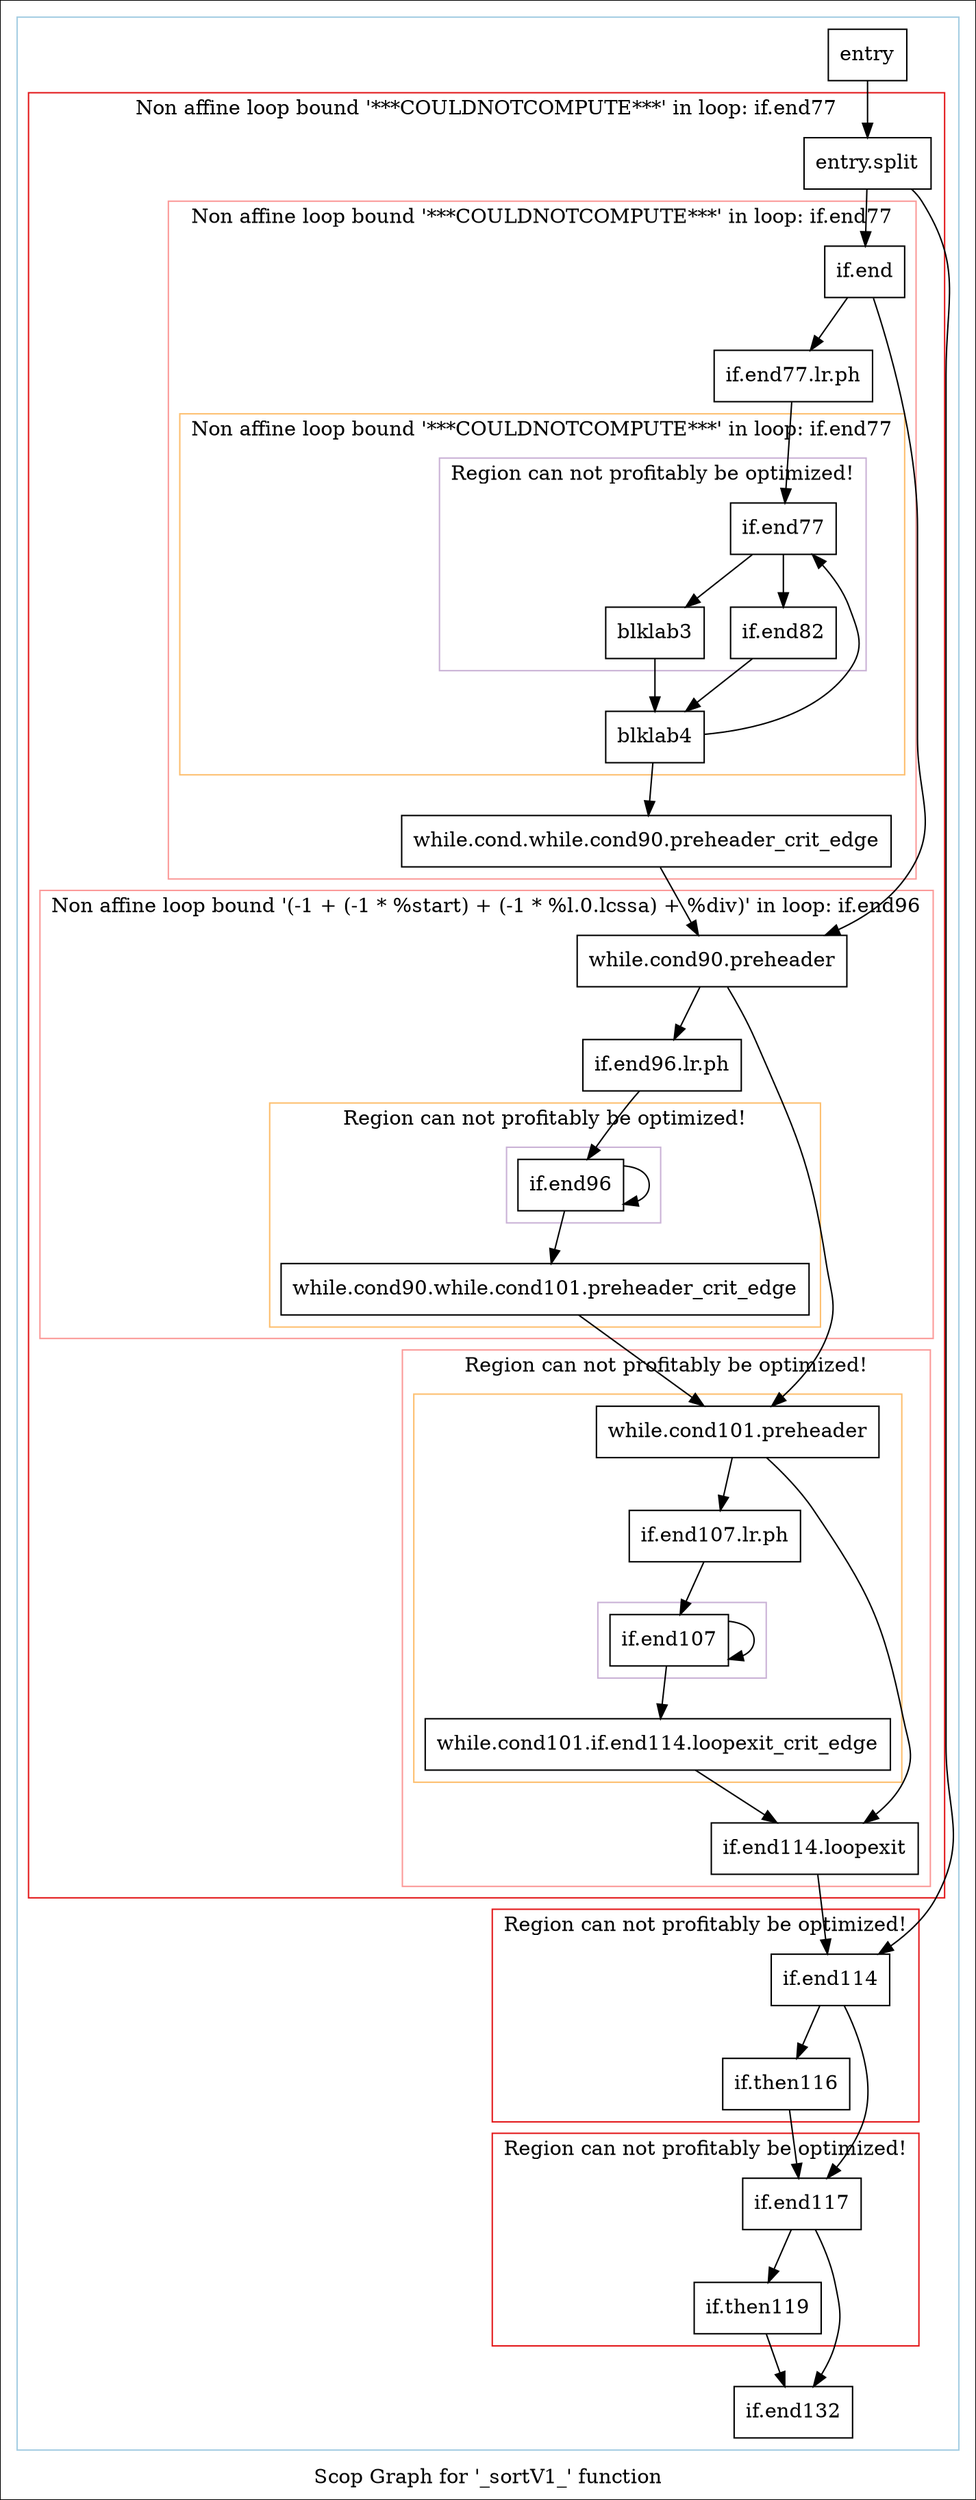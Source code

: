 digraph "Scop Graph for '_sortV1_' function" {
	label="Scop Graph for '_sortV1_' function";

	Node0xcf9c600 [shape=record,label="{entry}"];
	Node0xcf9c600 -> Node0xcf98a80;
	Node0xcf98a80 [shape=record,label="{entry.split}"];
	Node0xcf98a80 -> Node0xcf98b40;
	Node0xcf98a80 -> Node0xcf98ba0;
	Node0xcf98b40 [shape=record,label="{if.end}"];
	Node0xcf98b40 -> Node0xcf9d880;
	Node0xcf98b40 -> Node0xcf97460;
	Node0xcf9d880 [shape=record,label="{if.end77.lr.ph}"];
	Node0xcf9d880 -> Node0xcf974c0;
	Node0xcf974c0 [shape=record,label="{if.end77}"];
	Node0xcf974c0 -> Node0xcf9d8a0;
	Node0xcf974c0 -> Node0xcf9d7d0;
	Node0xcf9d8a0 [shape=record,label="{blklab3}"];
	Node0xcf9d8a0 -> Node0xcf9d830;
	Node0xcf9d830 [shape=record,label="{blklab4}"];
	Node0xcf9d830 -> Node0xcf974c0[constraint=false];
	Node0xcf9d830 -> Node0xcf9ae00;
	Node0xcf9ae00 [shape=record,label="{while.cond.while.cond90.preheader_crit_edge}"];
	Node0xcf9ae00 -> Node0xcf97460;
	Node0xcf97460 [shape=record,label="{while.cond90.preheader}"];
	Node0xcf97460 -> Node0xcf9be00;
	Node0xcf97460 -> Node0xcf9d850;
	Node0xcf9be00 [shape=record,label="{if.end96.lr.ph}"];
	Node0xcf9be00 -> Node0xcf98b20;
	Node0xcf98b20 [shape=record,label="{if.end96}"];
	Node0xcf98b20 -> Node0xcf98b20[constraint=false];
	Node0xcf98b20 -> Node0xcf9dec0;
	Node0xcf9dec0 [shape=record,label="{while.cond90.while.cond101.preheader_crit_edge}"];
	Node0xcf9dec0 -> Node0xcf9d850;
	Node0xcf9d850 [shape=record,label="{while.cond101.preheader}"];
	Node0xcf9d850 -> Node0xcf9ae90;
	Node0xcf9d850 -> Node0xcf93340;
	Node0xcf9ae90 [shape=record,label="{if.end107.lr.ph}"];
	Node0xcf9ae90 -> Node0xcf933a0;
	Node0xcf933a0 [shape=record,label="{if.end107}"];
	Node0xcf933a0 -> Node0xcf933a0[constraint=false];
	Node0xcf933a0 -> Node0xcf93440;
	Node0xcf93440 [shape=record,label="{while.cond101.if.end114.loopexit_crit_edge}"];
	Node0xcf93440 -> Node0xcf93340;
	Node0xcf93340 [shape=record,label="{if.end114.loopexit}"];
	Node0xcf93340 -> Node0xcf98ba0;
	Node0xcf98ba0 [shape=record,label="{if.end114}"];
	Node0xcf98ba0 -> Node0xcf93460;
	Node0xcf98ba0 -> Node0xcf931e0;
	Node0xcf93460 [shape=record,label="{if.end117}"];
	Node0xcf93460 -> Node0xcf93240;
	Node0xcf93460 -> Node0xcf932a0;
	Node0xcf93240 [shape=record,label="{if.end132}"];
	Node0xcf932a0 [shape=record,label="{if.then119}"];
	Node0xcf932a0 -> Node0xcf93240;
	Node0xcf931e0 [shape=record,label="{if.then116}"];
	Node0xcf931e0 -> Node0xcf93460;
	Node0xcf9d7d0 [shape=record,label="{if.end82}"];
	Node0xcf9d7d0 -> Node0xcf9d830;
	colorscheme = "paired12"
        subgraph cluster_0xcfaa350 {
          label = "";
          style = solid;
          color = 1
          subgraph cluster_0xcface70 {
            label = "Non affine loop bound '***COULDNOTCOMPUTE***' in loop: if.end77";
            style = solid;
            color = 6
            subgraph cluster_0xcfe40e0 {
              label = "Non affine loop bound '***COULDNOTCOMPUTE***' in loop: if.end77";
              style = solid;
              color = 5
              subgraph cluster_0xcfaa8b0 {
                label = "Non affine loop bound '***COULDNOTCOMPUTE***' in loop: if.end77";
                style = solid;
                color = 7
                subgraph cluster_0xcfaa830 {
                  label = "Region can not profitably be optimized!";
                  style = solid;
                  color = 9
                  Node0xcf974c0;
                  Node0xcf9d8a0;
                  Node0xcf9d7d0;
                }
                Node0xcf9d830;
              }
              Node0xcf98b40;
              Node0xcf9d880;
              Node0xcf9ae00;
            }
            subgraph cluster_0xcedbda0 {
              label = "Non affine loop bound '(-1 + (-1 * %start) + (-1 * %l.0.lcssa) + %div)' in loop: if.end96";
              style = solid;
              color = 5
              subgraph cluster_0xced9700 {
                label = "Region can not profitably be optimized!";
                style = solid;
                color = 7
                subgraph cluster_0xcedbd20 {
                  label = "";
                  style = solid;
                  color = 9
                  Node0xcf98b20;
                }
                Node0xcf9dec0;
              }
              Node0xcf97460;
              Node0xcf9be00;
            }
            subgraph cluster_0xcf97d70 {
              label = "Region can not profitably be optimized!";
              style = solid;
              color = 5
              subgraph cluster_0xcfa93f0 {
                label = "";
                style = solid;
                color = 7
                subgraph cluster_0xcfa9370 {
                  label = "";
                  style = solid;
                  color = 9
                  Node0xcf933a0;
                }
                Node0xcf9d850;
                Node0xcf9ae90;
                Node0xcf93440;
              }
              Node0xcf93340;
            }
            Node0xcf98a80;
          }
          subgraph cluster_0xcfacdf0 {
            label = "Region can not profitably be optimized!";
            style = solid;
            color = 6
            Node0xcf98ba0;
            Node0xcf931e0;
          }
          subgraph cluster_0xcfe4160 {
            label = "Region can not profitably be optimized!";
            style = solid;
            color = 6
            Node0xcf93460;
            Node0xcf932a0;
          }
          Node0xcf9c600;
          Node0xcf93240;
        }
}
